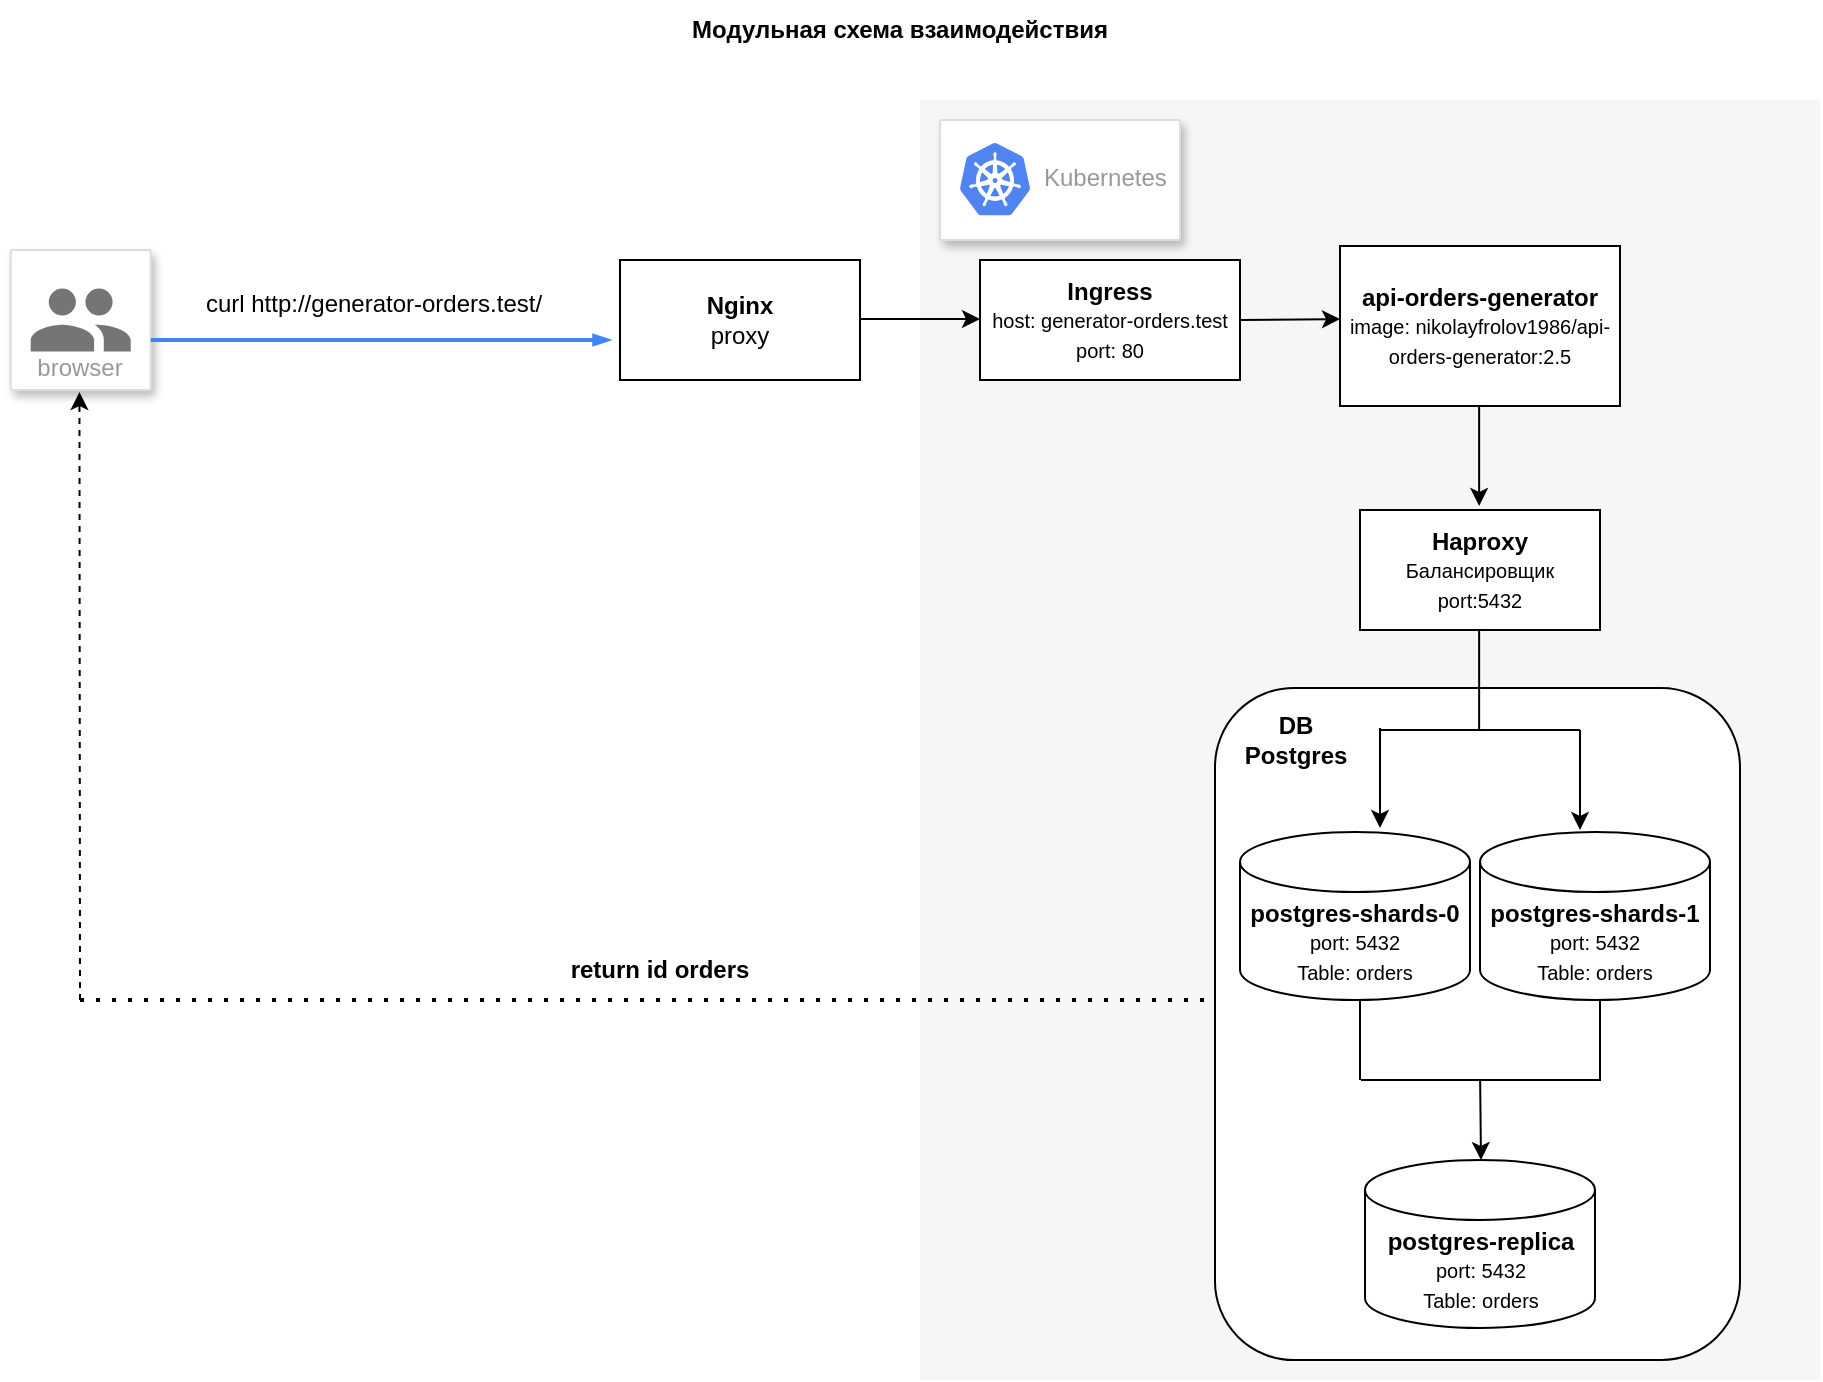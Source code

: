 <mxfile version="26.0.9">
  <diagram id="f106602c-feb2-e66a-4537-3a34d633f6aa" name="Page-1">
    <mxGraphModel dx="1887" dy="1120" grid="1" gridSize="10" guides="1" tooltips="1" connect="1" arrows="1" fold="1" page="1" pageScale="1" pageWidth="1169" pageHeight="827" background="none" math="0" shadow="0">
      <root>
        <mxCell id="0" />
        <mxCell id="1" parent="0" />
        <mxCell id="GuzJ8BqgIlNCJu6hI-l5-1007" value="" style="fillColor=#F6F6F6;strokeColor=none;shadow=0;gradientColor=none;fontSize=14;align=left;spacing=10;fontColor=#717171;9E9E9E;verticalAlign=top;spacingTop=-4;fontStyle=0;spacingLeft=40;html=1;" parent="1" vertex="1">
          <mxGeometry x="470" y="120" width="450" height="640" as="geometry" />
        </mxCell>
        <mxCell id="ToIlgoXpjmPbrCakTd57-25" value="" style="rounded=1;whiteSpace=wrap;html=1;" vertex="1" parent="1">
          <mxGeometry x="617.5" y="414" width="262.5" height="336" as="geometry" />
        </mxCell>
        <mxCell id="GuzJ8BqgIlNCJu6hI-l5-1066" value="browser" style="strokeColor=#dddddd;fillColor=#ffffff;shadow=1;strokeWidth=1;rounded=1;absoluteArcSize=1;arcSize=2;labelPosition=center;verticalLabelPosition=middle;align=center;verticalAlign=bottom;spacingLeft=0;fontColor=#999999;fontSize=12;whiteSpace=wrap;spacingBottom=2;html=1;" parent="1" vertex="1">
          <mxGeometry x="15.35" y="195" width="70" height="70" as="geometry" />
        </mxCell>
        <mxCell id="GuzJ8BqgIlNCJu6hI-l5-1067" value="" style="dashed=0;connectable=0;html=1;fillColor=#757575;strokeColor=none;shape=mxgraph.gcp2.users;part=1;" parent="GuzJ8BqgIlNCJu6hI-l5-1066" vertex="1">
          <mxGeometry x="0.5" width="50" height="31.5" relative="1" as="geometry">
            <mxPoint x="-25" y="19.25" as="offset" />
          </mxGeometry>
        </mxCell>
        <mxCell id="GuzJ8BqgIlNCJu6hI-l5-1013" style="edgeStyle=orthogonalEdgeStyle;rounded=0;html=1;dashed=0;labelBackgroundColor=none;startArrow=none;startFill=0;startSize=4;endArrow=blockThin;endFill=1;endSize=4;strokeColor=#4284F3;strokeWidth=2;fontSize=12;" parent="1" edge="1">
          <mxGeometry relative="1" as="geometry">
            <Array as="points" />
            <mxPoint x="85.35" y="240" as="sourcePoint" />
            <mxPoint x="315.35" y="240" as="targetPoint" />
          </mxGeometry>
        </mxCell>
        <mxCell id="Iei0aT7sCippaARnCkCd-1" value="curl&amp;nbsp;http://generator-orders.test/" style="text;html=1;align=center;verticalAlign=middle;whiteSpace=wrap;rounded=0;" parent="1" vertex="1">
          <mxGeometry x="94" y="207" width="206" height="30" as="geometry" />
        </mxCell>
        <mxCell id="ToIlgoXpjmPbrCakTd57-1" value="&lt;b&gt;Nginx&lt;/b&gt;&lt;div&gt;proxy&lt;/div&gt;" style="rounded=0;whiteSpace=wrap;html=1;" vertex="1" parent="1">
          <mxGeometry x="320" y="200" width="120" height="60" as="geometry" />
        </mxCell>
        <mxCell id="Iei0aT7sCippaARnCkCd-3" value="&lt;b&gt;api-orders-generator&lt;/b&gt;&lt;div&gt;&lt;font style=&quot;font-size: 10px;&quot;&gt;image: nikolayfrolov1986/api-orders-generator:2.5&lt;/font&gt;&lt;br&gt;&lt;/div&gt;" style="rounded=0;whiteSpace=wrap;html=1;" parent="1" vertex="1">
          <mxGeometry x="680" y="193" width="140" height="80" as="geometry" />
        </mxCell>
        <mxCell id="ToIlgoXpjmPbrCakTd57-2" value="&lt;b&gt;Ingress&lt;/b&gt;&lt;div&gt;&lt;div&gt;&lt;font style=&quot;font-size: 10px;&quot;&gt;host: generator-orders.test&lt;/font&gt;&lt;/div&gt;&lt;div&gt;&lt;font style=&quot;font-size: 10px;&quot;&gt;port: 80&lt;/font&gt;&lt;/div&gt;&lt;/div&gt;" style="rounded=0;whiteSpace=wrap;html=1;" vertex="1" parent="1">
          <mxGeometry x="500" y="200" width="130" height="60" as="geometry" />
        </mxCell>
        <mxCell id="ToIlgoXpjmPbrCakTd57-3" value="" style="endArrow=classic;html=1;rounded=0;" edge="1" parent="1">
          <mxGeometry width="50" height="50" relative="1" as="geometry">
            <mxPoint x="440" y="229.5" as="sourcePoint" />
            <mxPoint x="500" y="229.5" as="targetPoint" />
          </mxGeometry>
        </mxCell>
        <mxCell id="ToIlgoXpjmPbrCakTd57-4" value="" style="endArrow=classic;html=1;rounded=0;exitX=1;exitY=0.5;exitDx=0;exitDy=0;" edge="1" parent="1" source="ToIlgoXpjmPbrCakTd57-2">
          <mxGeometry width="50" height="50" relative="1" as="geometry">
            <mxPoint x="620" y="229.5" as="sourcePoint" />
            <mxPoint x="680" y="229.5" as="targetPoint" />
          </mxGeometry>
        </mxCell>
        <mxCell id="ToIlgoXpjmPbrCakTd57-5" value="" style="endArrow=classic;html=1;rounded=0;" edge="1" parent="1">
          <mxGeometry width="50" height="50" relative="1" as="geometry">
            <mxPoint x="749.57" y="273" as="sourcePoint" />
            <mxPoint x="749.57" y="323" as="targetPoint" />
          </mxGeometry>
        </mxCell>
        <mxCell id="ToIlgoXpjmPbrCakTd57-6" value="&lt;b&gt;Haproxy&lt;/b&gt;&lt;br&gt;&lt;div&gt;&lt;span style=&quot;font-size: 10px;&quot;&gt;Балансировщик&lt;/span&gt;&lt;/div&gt;&lt;div&gt;&lt;span style=&quot;font-size: 10px;&quot;&gt;port:5432&lt;/span&gt;&lt;/div&gt;" style="rounded=0;whiteSpace=wrap;html=1;" vertex="1" parent="1">
          <mxGeometry x="690" y="325" width="120" height="60" as="geometry" />
        </mxCell>
        <mxCell id="ToIlgoXpjmPbrCakTd57-7" value="" style="endArrow=classic;html=1;rounded=0;" edge="1" parent="1">
          <mxGeometry width="50" height="50" relative="1" as="geometry">
            <mxPoint x="700" y="434" as="sourcePoint" />
            <mxPoint x="700" y="484" as="targetPoint" />
          </mxGeometry>
        </mxCell>
        <mxCell id="ToIlgoXpjmPbrCakTd57-10" value="" style="endArrow=none;html=1;rounded=0;" edge="1" parent="1">
          <mxGeometry width="50" height="50" relative="1" as="geometry">
            <mxPoint x="749.57" y="435" as="sourcePoint" />
            <mxPoint x="749.57" y="385" as="targetPoint" />
          </mxGeometry>
        </mxCell>
        <mxCell id="ToIlgoXpjmPbrCakTd57-11" value="" style="endArrow=none;html=1;rounded=0;" edge="1" parent="1">
          <mxGeometry width="50" height="50" relative="1" as="geometry">
            <mxPoint x="700" y="435" as="sourcePoint" />
            <mxPoint x="800" y="435" as="targetPoint" />
          </mxGeometry>
        </mxCell>
        <mxCell id="ToIlgoXpjmPbrCakTd57-12" value="" style="endArrow=classic;html=1;rounded=0;" edge="1" parent="1">
          <mxGeometry width="50" height="50" relative="1" as="geometry">
            <mxPoint x="800" y="435" as="sourcePoint" />
            <mxPoint x="800" y="485" as="targetPoint" />
          </mxGeometry>
        </mxCell>
        <mxCell id="ToIlgoXpjmPbrCakTd57-16" value="&lt;b&gt;postgres-shards-0&lt;/b&gt;&lt;br&gt;&lt;div&gt;&lt;span style=&quot;font-size: 10px;&quot;&gt;port: 5432&lt;/span&gt;&lt;/div&gt;&lt;div&gt;&lt;span style=&quot;font-size: 10px;&quot;&gt;Table: orders&lt;/span&gt;&lt;/div&gt;" style="shape=cylinder3;whiteSpace=wrap;html=1;boundedLbl=1;backgroundOutline=1;size=15;" vertex="1" parent="1">
          <mxGeometry x="630" y="486" width="115" height="84" as="geometry" />
        </mxCell>
        <mxCell id="ToIlgoXpjmPbrCakTd57-17" value="&lt;b&gt;postgres-shards-1&lt;/b&gt;&lt;br&gt;&lt;div&gt;&lt;span style=&quot;font-size: 10px;&quot;&gt;port: 5432&lt;/span&gt;&lt;/div&gt;&lt;div&gt;&lt;span style=&quot;font-size: 10px;&quot;&gt;Table: orders&lt;/span&gt;&lt;span style=&quot;font-size: 10px;&quot;&gt;&lt;br&gt;&lt;/span&gt;&lt;/div&gt;" style="shape=cylinder3;whiteSpace=wrap;html=1;boundedLbl=1;backgroundOutline=1;size=15;" vertex="1" parent="1">
          <mxGeometry x="750" y="486" width="115" height="84" as="geometry" />
        </mxCell>
        <mxCell id="ToIlgoXpjmPbrCakTd57-18" value="" style="endArrow=none;html=1;rounded=0;" edge="1" parent="1">
          <mxGeometry width="50" height="50" relative="1" as="geometry">
            <mxPoint x="690" y="610" as="sourcePoint" />
            <mxPoint x="690" y="570" as="targetPoint" />
          </mxGeometry>
        </mxCell>
        <mxCell id="ToIlgoXpjmPbrCakTd57-19" value="" style="endArrow=none;html=1;rounded=0;" edge="1" parent="1">
          <mxGeometry width="50" height="50" relative="1" as="geometry">
            <mxPoint x="690.5" y="610" as="sourcePoint" />
            <mxPoint x="810.5" y="610" as="targetPoint" />
          </mxGeometry>
        </mxCell>
        <mxCell id="ToIlgoXpjmPbrCakTd57-20" value="" style="endArrow=none;html=1;rounded=0;" edge="1" parent="1">
          <mxGeometry width="50" height="50" relative="1" as="geometry">
            <mxPoint x="810" y="610" as="sourcePoint" />
            <mxPoint x="810" y="570" as="targetPoint" />
          </mxGeometry>
        </mxCell>
        <mxCell id="ToIlgoXpjmPbrCakTd57-21" value="" style="endArrow=classic;html=1;rounded=0;" edge="1" parent="1">
          <mxGeometry width="50" height="50" relative="1" as="geometry">
            <mxPoint x="750.07" y="610" as="sourcePoint" />
            <mxPoint x="750.5" y="650" as="targetPoint" />
          </mxGeometry>
        </mxCell>
        <mxCell id="ToIlgoXpjmPbrCakTd57-22" value="&lt;b&gt;postgres-replica&lt;/b&gt;&lt;br&gt;&lt;div&gt;&lt;span style=&quot;font-size: 10px;&quot;&gt;port: 5432&lt;/span&gt;&lt;/div&gt;&lt;div&gt;&lt;span style=&quot;font-size: 10px;&quot;&gt;Table: orders&lt;/span&gt;&lt;span style=&quot;font-size: 10px;&quot;&gt;&lt;br&gt;&lt;/span&gt;&lt;/div&gt;" style="shape=cylinder3;whiteSpace=wrap;html=1;boundedLbl=1;backgroundOutline=1;size=15;" vertex="1" parent="1">
          <mxGeometry x="692.5" y="650" width="115" height="84" as="geometry" />
        </mxCell>
        <mxCell id="ToIlgoXpjmPbrCakTd57-23" value="&lt;b&gt;Модульная схема взаимодействия&lt;/b&gt;" style="text;html=1;align=center;verticalAlign=middle;whiteSpace=wrap;rounded=0;" vertex="1" parent="1">
          <mxGeometry x="350" y="70" width="220" height="30" as="geometry" />
        </mxCell>
        <mxCell id="D7yy1BDR6vIkkXHeeeIg-1" value="" style="strokeColor=#dddddd;shadow=1;strokeWidth=1;rounded=1;absoluteArcSize=1;arcSize=2;" parent="1" vertex="1">
          <mxGeometry x="480" y="130" width="120" height="60" as="geometry" />
        </mxCell>
        <mxCell id="D7yy1BDR6vIkkXHeeeIg-2" value="Kubernetes" style="sketch=0;dashed=0;connectable=0;html=1;fillColor=#5184F3;strokeColor=none;shape=mxgraph.gcp2.kubernetes_logo;part=1;labelPosition=right;verticalLabelPosition=middle;align=left;verticalAlign=middle;spacingLeft=5;fontColor=#999999;fontSize=12;" parent="D7yy1BDR6vIkkXHeeeIg-1" vertex="1">
          <mxGeometry width="35" height="36.35" relative="1" as="geometry">
            <mxPoint x="10" y="11.325" as="offset" />
          </mxGeometry>
        </mxCell>
        <mxCell id="ToIlgoXpjmPbrCakTd57-26" value="&lt;b&gt;DB Postgres&lt;/b&gt;" style="text;html=1;align=center;verticalAlign=middle;whiteSpace=wrap;rounded=0;" vertex="1" parent="1">
          <mxGeometry x="622.5" y="425" width="70" height="30" as="geometry" />
        </mxCell>
        <mxCell id="ToIlgoXpjmPbrCakTd57-27" value="" style="endArrow=classic;html=1;rounded=0;dashed=1;" edge="1" parent="1">
          <mxGeometry width="50" height="50" relative="1" as="geometry">
            <mxPoint x="50" y="570" as="sourcePoint" />
            <mxPoint x="49.72" y="266" as="targetPoint" />
          </mxGeometry>
        </mxCell>
        <mxCell id="ToIlgoXpjmPbrCakTd57-28" value="" style="endArrow=none;dashed=1;html=1;dashPattern=1 3;strokeWidth=2;rounded=0;" edge="1" parent="1">
          <mxGeometry width="50" height="50" relative="1" as="geometry">
            <mxPoint x="50" y="570" as="sourcePoint" />
            <mxPoint x="617.5" y="570" as="targetPoint" />
          </mxGeometry>
        </mxCell>
        <mxCell id="ToIlgoXpjmPbrCakTd57-29" value="&lt;b&gt;return id orders&lt;/b&gt;" style="text;html=1;align=center;verticalAlign=middle;whiteSpace=wrap;rounded=0;" vertex="1" parent="1">
          <mxGeometry x="290" y="540" width="100" height="30" as="geometry" />
        </mxCell>
      </root>
    </mxGraphModel>
  </diagram>
</mxfile>
